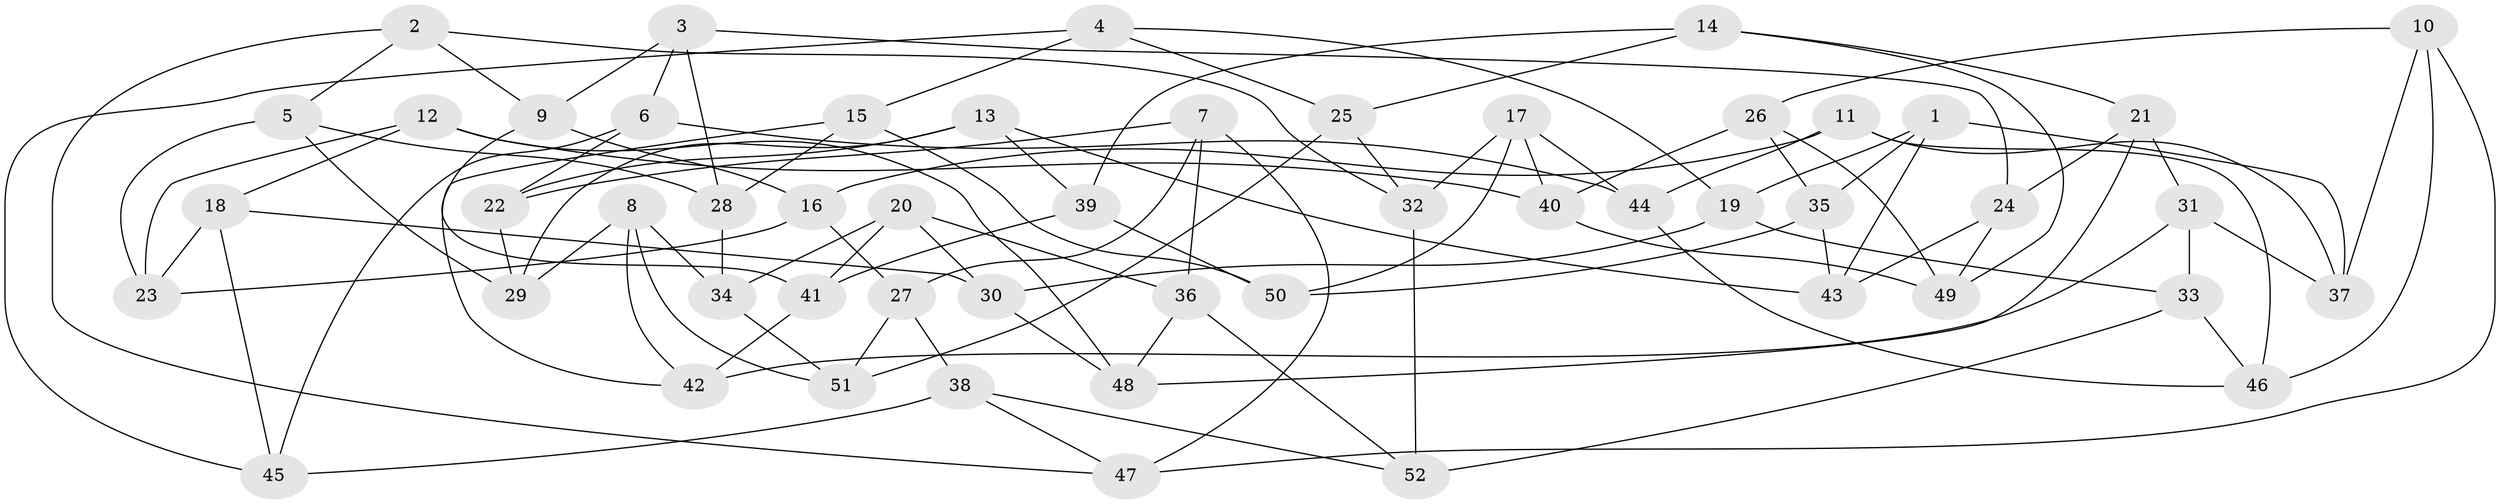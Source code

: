 // coarse degree distribution, {4: 0.5277777777777778, 3: 0.16666666666666666, 8: 0.08333333333333333, 5: 0.2222222222222222}
// Generated by graph-tools (version 1.1) at 2025/02/03/04/25 22:02:45]
// undirected, 52 vertices, 104 edges
graph export_dot {
graph [start="1"]
  node [color=gray90,style=filled];
  1;
  2;
  3;
  4;
  5;
  6;
  7;
  8;
  9;
  10;
  11;
  12;
  13;
  14;
  15;
  16;
  17;
  18;
  19;
  20;
  21;
  22;
  23;
  24;
  25;
  26;
  27;
  28;
  29;
  30;
  31;
  32;
  33;
  34;
  35;
  36;
  37;
  38;
  39;
  40;
  41;
  42;
  43;
  44;
  45;
  46;
  47;
  48;
  49;
  50;
  51;
  52;
  1 -- 37;
  1 -- 43;
  1 -- 35;
  1 -- 19;
  2 -- 47;
  2 -- 32;
  2 -- 9;
  2 -- 5;
  3 -- 6;
  3 -- 28;
  3 -- 24;
  3 -- 9;
  4 -- 45;
  4 -- 15;
  4 -- 19;
  4 -- 25;
  5 -- 28;
  5 -- 29;
  5 -- 23;
  6 -- 22;
  6 -- 44;
  6 -- 45;
  7 -- 27;
  7 -- 36;
  7 -- 47;
  7 -- 22;
  8 -- 42;
  8 -- 29;
  8 -- 34;
  8 -- 51;
  9 -- 16;
  9 -- 41;
  10 -- 46;
  10 -- 37;
  10 -- 26;
  10 -- 47;
  11 -- 46;
  11 -- 44;
  11 -- 37;
  11 -- 16;
  12 -- 23;
  12 -- 18;
  12 -- 40;
  12 -- 48;
  13 -- 29;
  13 -- 39;
  13 -- 43;
  13 -- 22;
  14 -- 21;
  14 -- 39;
  14 -- 49;
  14 -- 25;
  15 -- 50;
  15 -- 42;
  15 -- 28;
  16 -- 23;
  16 -- 27;
  17 -- 32;
  17 -- 50;
  17 -- 44;
  17 -- 40;
  18 -- 45;
  18 -- 30;
  18 -- 23;
  19 -- 33;
  19 -- 30;
  20 -- 34;
  20 -- 36;
  20 -- 41;
  20 -- 30;
  21 -- 31;
  21 -- 24;
  21 -- 48;
  22 -- 29;
  24 -- 49;
  24 -- 43;
  25 -- 32;
  25 -- 51;
  26 -- 40;
  26 -- 49;
  26 -- 35;
  27 -- 38;
  27 -- 51;
  28 -- 34;
  30 -- 48;
  31 -- 37;
  31 -- 33;
  31 -- 42;
  32 -- 52;
  33 -- 52;
  33 -- 46;
  34 -- 51;
  35 -- 50;
  35 -- 43;
  36 -- 48;
  36 -- 52;
  38 -- 52;
  38 -- 47;
  38 -- 45;
  39 -- 41;
  39 -- 50;
  40 -- 49;
  41 -- 42;
  44 -- 46;
}
